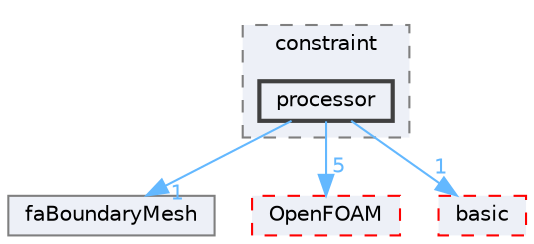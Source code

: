 digraph "src/finiteArea/faMesh/faPatches/constraint/processor"
{
 // LATEX_PDF_SIZE
  bgcolor="transparent";
  edge [fontname=Helvetica,fontsize=10,labelfontname=Helvetica,labelfontsize=10];
  node [fontname=Helvetica,fontsize=10,shape=box,height=0.2,width=0.4];
  compound=true
  subgraph clusterdir_153f03f4c9f1808136b4b13dc539a5ce {
    graph [ bgcolor="#edf0f7", pencolor="grey50", label="constraint", fontname=Helvetica,fontsize=10 style="filled,dashed", URL="dir_153f03f4c9f1808136b4b13dc539a5ce.html",tooltip=""]
  dir_afc245abfcd1c5e0e5ad597402236fd4 [label="processor", fillcolor="#edf0f7", color="grey25", style="filled,bold", URL="dir_afc245abfcd1c5e0e5ad597402236fd4.html",tooltip=""];
  }
  dir_4b1e64a1495216c5f8c8d2715aaf6db0 [label="faBoundaryMesh", fillcolor="#edf0f7", color="grey50", style="filled", URL="dir_4b1e64a1495216c5f8c8d2715aaf6db0.html",tooltip=""];
  dir_c5473ff19b20e6ec4dfe5c310b3778a8 [label="OpenFOAM", fillcolor="#edf0f7", color="red", style="filled,dashed", URL="dir_c5473ff19b20e6ec4dfe5c310b3778a8.html",tooltip=""];
  dir_c5abbf3c54c71fd48d8e8c1ae153b196 [label="basic", fillcolor="#edf0f7", color="red", style="filled,dashed", URL="dir_c5abbf3c54c71fd48d8e8c1ae153b196.html",tooltip=""];
  dir_afc245abfcd1c5e0e5ad597402236fd4->dir_4b1e64a1495216c5f8c8d2715aaf6db0 [headlabel="1", labeldistance=1.5 headhref="dir_003076_001241.html" href="dir_003076_001241.html" color="steelblue1" fontcolor="steelblue1"];
  dir_afc245abfcd1c5e0e5ad597402236fd4->dir_c5473ff19b20e6ec4dfe5c310b3778a8 [headlabel="5", labeldistance=1.5 headhref="dir_003076_002695.html" href="dir_003076_002695.html" color="steelblue1" fontcolor="steelblue1"];
  dir_afc245abfcd1c5e0e5ad597402236fd4->dir_c5abbf3c54c71fd48d8e8c1ae153b196 [headlabel="1", labeldistance=1.5 headhref="dir_003076_000204.html" href="dir_003076_000204.html" color="steelblue1" fontcolor="steelblue1"];
}
